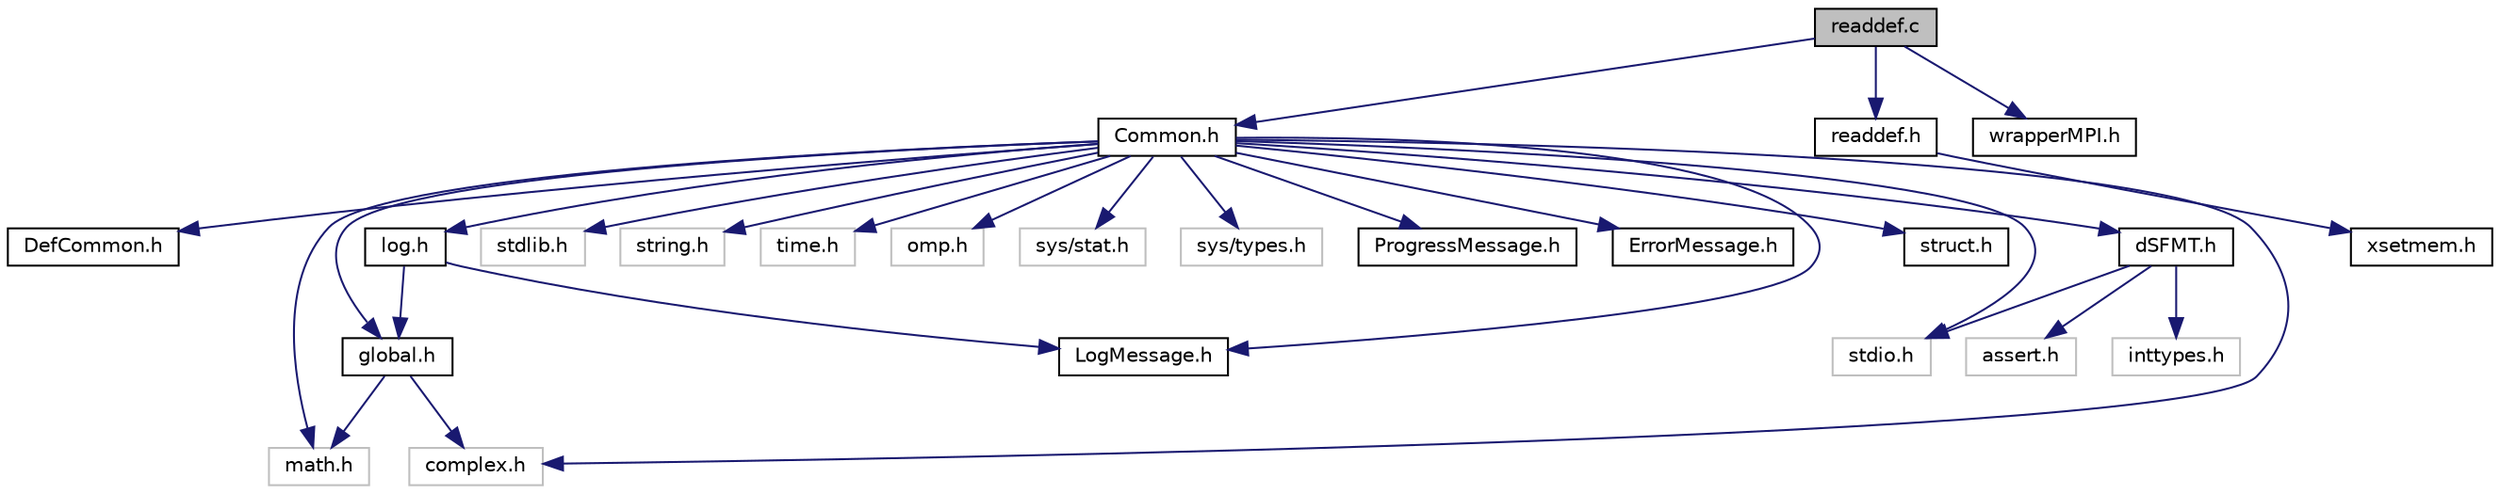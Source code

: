 digraph "readdef.c"
{
 // INTERACTIVE_SVG=YES
  edge [fontname="Helvetica",fontsize="10",labelfontname="Helvetica",labelfontsize="10"];
  node [fontname="Helvetica",fontsize="10",shape=record];
  Node1 [label="readdef.c",height=0.2,width=0.4,color="black", fillcolor="grey75", style="filled", fontcolor="black"];
  Node1 -> Node2 [color="midnightblue",fontsize="10",style="solid",fontname="Helvetica"];
  Node2 [label="Common.h",height=0.2,width=0.4,color="black", fillcolor="white", style="filled",URL="$_common_8h.html"];
  Node2 -> Node3 [color="midnightblue",fontsize="10",style="solid",fontname="Helvetica"];
  Node3 [label="complex.h",height=0.2,width=0.4,color="grey75", fillcolor="white", style="filled"];
  Node2 -> Node4 [color="midnightblue",fontsize="10",style="solid",fontname="Helvetica"];
  Node4 [label="DefCommon.h",height=0.2,width=0.4,color="black", fillcolor="white", style="filled",URL="$_def_common_8h.html"];
  Node2 -> Node5 [color="midnightblue",fontsize="10",style="solid",fontname="Helvetica"];
  Node5 [label="global.h",height=0.2,width=0.4,color="black", fillcolor="white", style="filled",URL="$global_8h.html"];
  Node5 -> Node3 [color="midnightblue",fontsize="10",style="solid",fontname="Helvetica"];
  Node5 -> Node6 [color="midnightblue",fontsize="10",style="solid",fontname="Helvetica"];
  Node6 [label="math.h",height=0.2,width=0.4,color="grey75", fillcolor="white", style="filled"];
  Node2 -> Node7 [color="midnightblue",fontsize="10",style="solid",fontname="Helvetica"];
  Node7 [label="stdio.h",height=0.2,width=0.4,color="grey75", fillcolor="white", style="filled"];
  Node2 -> Node8 [color="midnightblue",fontsize="10",style="solid",fontname="Helvetica"];
  Node8 [label="stdlib.h",height=0.2,width=0.4,color="grey75", fillcolor="white", style="filled"];
  Node2 -> Node9 [color="midnightblue",fontsize="10",style="solid",fontname="Helvetica"];
  Node9 [label="string.h",height=0.2,width=0.4,color="grey75", fillcolor="white", style="filled"];
  Node2 -> Node6 [color="midnightblue",fontsize="10",style="solid",fontname="Helvetica"];
  Node2 -> Node10 [color="midnightblue",fontsize="10",style="solid",fontname="Helvetica"];
  Node10 [label="time.h",height=0.2,width=0.4,color="grey75", fillcolor="white", style="filled"];
  Node2 -> Node11 [color="midnightblue",fontsize="10",style="solid",fontname="Helvetica"];
  Node11 [label="omp.h",height=0.2,width=0.4,color="grey75", fillcolor="white", style="filled"];
  Node2 -> Node12 [color="midnightblue",fontsize="10",style="solid",fontname="Helvetica"];
  Node12 [label="sys/stat.h",height=0.2,width=0.4,color="grey75", fillcolor="white", style="filled"];
  Node2 -> Node13 [color="midnightblue",fontsize="10",style="solid",fontname="Helvetica"];
  Node13 [label="sys/types.h",height=0.2,width=0.4,color="grey75", fillcolor="white", style="filled"];
  Node2 -> Node14 [color="midnightblue",fontsize="10",style="solid",fontname="Helvetica"];
  Node14 [label="ProgressMessage.h",height=0.2,width=0.4,color="black", fillcolor="white", style="filled",URL="$_progress_message_8h.html"];
  Node2 -> Node15 [color="midnightblue",fontsize="10",style="solid",fontname="Helvetica"];
  Node15 [label="ErrorMessage.h",height=0.2,width=0.4,color="black", fillcolor="white", style="filled",URL="$_error_message_8h.html"];
  Node2 -> Node16 [color="midnightblue",fontsize="10",style="solid",fontname="Helvetica"];
  Node16 [label="LogMessage.h",height=0.2,width=0.4,color="black", fillcolor="white", style="filled",URL="$_log_message_8h.html"];
  Node2 -> Node17 [color="midnightblue",fontsize="10",style="solid",fontname="Helvetica"];
  Node17 [label="struct.h",height=0.2,width=0.4,color="black", fillcolor="white", style="filled",URL="$struct_8h.html"];
  Node2 -> Node18 [color="midnightblue",fontsize="10",style="solid",fontname="Helvetica"];
  Node18 [label="log.h",height=0.2,width=0.4,color="black", fillcolor="white", style="filled",URL="$log_8h.html"];
  Node18 -> Node5 [color="midnightblue",fontsize="10",style="solid",fontname="Helvetica"];
  Node18 -> Node16 [color="midnightblue",fontsize="10",style="solid",fontname="Helvetica"];
  Node2 -> Node19 [color="midnightblue",fontsize="10",style="solid",fontname="Helvetica"];
  Node19 [label="dSFMT.h",height=0.2,width=0.4,color="black", fillcolor="white", style="filled",URL="$d_s_f_m_t_8h.html",tooltip="double precision SIMD oriented Fast Mersenne Twister(dSFMT) pseudorandom number generator based on IE..."];
  Node19 -> Node7 [color="midnightblue",fontsize="10",style="solid",fontname="Helvetica"];
  Node19 -> Node20 [color="midnightblue",fontsize="10",style="solid",fontname="Helvetica"];
  Node20 [label="assert.h",height=0.2,width=0.4,color="grey75", fillcolor="white", style="filled"];
  Node19 -> Node21 [color="midnightblue",fontsize="10",style="solid",fontname="Helvetica"];
  Node21 [label="inttypes.h",height=0.2,width=0.4,color="grey75", fillcolor="white", style="filled"];
  Node1 -> Node22 [color="midnightblue",fontsize="10",style="solid",fontname="Helvetica"];
  Node22 [label="readdef.h",height=0.2,width=0.4,color="black", fillcolor="white", style="filled",URL="$readdef_8h.html"];
  Node22 -> Node23 [color="midnightblue",fontsize="10",style="solid",fontname="Helvetica"];
  Node23 [label="xsetmem.h",height=0.2,width=0.4,color="black", fillcolor="white", style="filled",URL="$xsetmem_8h.html"];
  Node1 -> Node24 [color="midnightblue",fontsize="10",style="solid",fontname="Helvetica"];
  Node24 [label="wrapperMPI.h",height=0.2,width=0.4,color="black", fillcolor="white", style="filled",URL="$wrapper_m_p_i_8h.html"];
}
